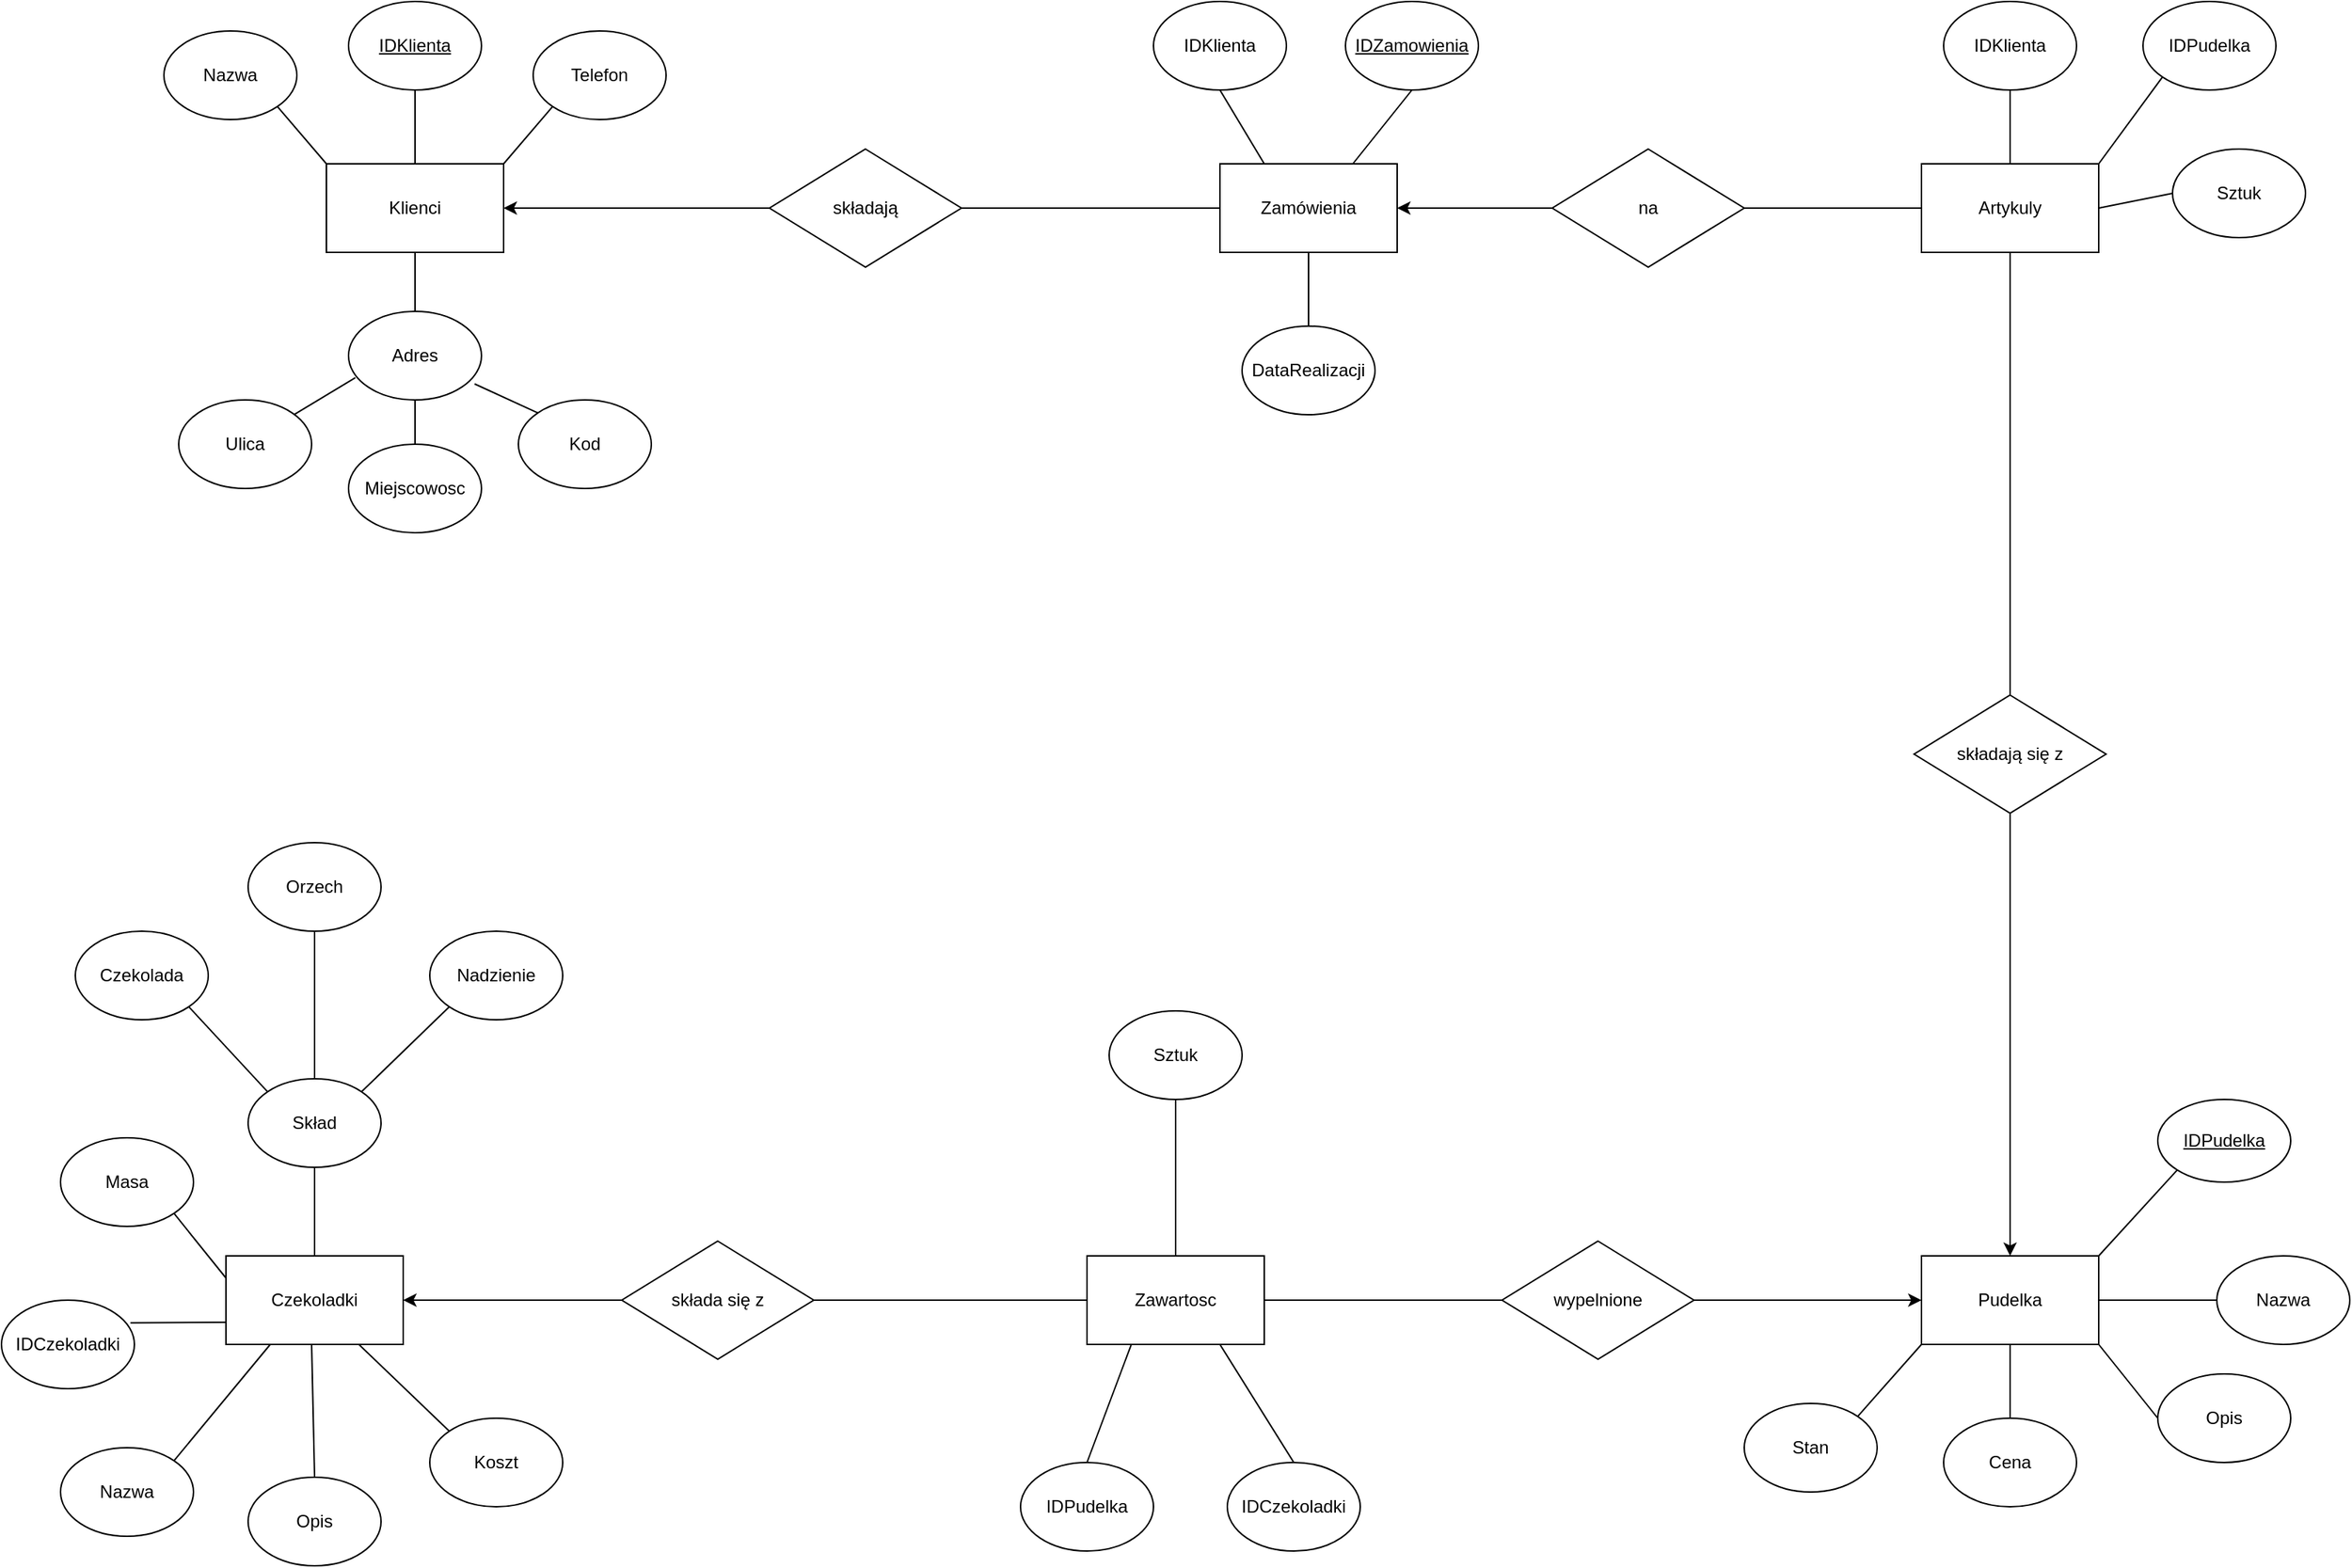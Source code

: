 <mxfile version="17.1.2" type="github">
  <diagram id="R2lEEEUBdFMjLlhIrx00" name="Page-1">
    <mxGraphModel dx="1117" dy="1438" grid="1" gridSize="10" guides="1" tooltips="1" connect="1" arrows="1" fold="1" page="1" pageScale="1" pageWidth="583" pageHeight="827" math="0" shadow="0" extFonts="Permanent Marker^https://fonts.googleapis.com/css?family=Permanent+Marker">
      <root>
        <mxCell id="0" />
        <mxCell id="1" parent="0" />
        <mxCell id="abUERGnJFec2dvyfxDvH-7" value="Klienci" style="rounded=0;whiteSpace=wrap;html=1;" parent="1" vertex="1">
          <mxGeometry x="240" y="-280" width="120" height="60" as="geometry" />
        </mxCell>
        <mxCell id="abUERGnJFec2dvyfxDvH-8" value="Miejscowosc" style="ellipse;whiteSpace=wrap;html=1;" parent="1" vertex="1">
          <mxGeometry x="255" y="-90" width="90" height="60" as="geometry" />
        </mxCell>
        <mxCell id="abUERGnJFec2dvyfxDvH-9" value="Ulica" style="ellipse;whiteSpace=wrap;html=1;" parent="1" vertex="1">
          <mxGeometry x="140" y="-120" width="90" height="60" as="geometry" />
        </mxCell>
        <mxCell id="abUERGnJFec2dvyfxDvH-10" value="Nazwa" style="ellipse;whiteSpace=wrap;html=1;" parent="1" vertex="1">
          <mxGeometry x="130" y="-370" width="90" height="60" as="geometry" />
        </mxCell>
        <mxCell id="abUERGnJFec2dvyfxDvH-11" value="&lt;u&gt;IDKlienta&lt;/u&gt;" style="ellipse;whiteSpace=wrap;html=1;" parent="1" vertex="1">
          <mxGeometry x="255" y="-390" width="90" height="60" as="geometry" />
        </mxCell>
        <mxCell id="abUERGnJFec2dvyfxDvH-12" value="Telefon" style="ellipse;whiteSpace=wrap;html=1;" parent="1" vertex="1">
          <mxGeometry x="380" y="-370" width="90" height="60" as="geometry" />
        </mxCell>
        <mxCell id="abUERGnJFec2dvyfxDvH-13" value="Kod" style="ellipse;whiteSpace=wrap;html=1;" parent="1" vertex="1">
          <mxGeometry x="370" y="-120" width="90" height="60" as="geometry" />
        </mxCell>
        <mxCell id="abUERGnJFec2dvyfxDvH-14" value="" style="endArrow=none;html=1;rounded=0;entryX=0;entryY=1;entryDx=0;entryDy=0;exitX=1;exitY=0;exitDx=0;exitDy=0;" parent="1" source="abUERGnJFec2dvyfxDvH-7" target="abUERGnJFec2dvyfxDvH-12" edge="1">
          <mxGeometry width="50" height="50" relative="1" as="geometry">
            <mxPoint x="280" y="-220" as="sourcePoint" />
            <mxPoint x="330" y="-270" as="targetPoint" />
          </mxGeometry>
        </mxCell>
        <mxCell id="abUERGnJFec2dvyfxDvH-15" value="" style="endArrow=none;html=1;rounded=0;entryX=0.5;entryY=1;entryDx=0;entryDy=0;exitX=0.5;exitY=0;exitDx=0;exitDy=0;" parent="1" source="abUERGnJFec2dvyfxDvH-7" target="abUERGnJFec2dvyfxDvH-11" edge="1">
          <mxGeometry width="50" height="50" relative="1" as="geometry">
            <mxPoint x="280" y="-220" as="sourcePoint" />
            <mxPoint x="330" y="-270" as="targetPoint" />
          </mxGeometry>
        </mxCell>
        <mxCell id="abUERGnJFec2dvyfxDvH-16" value="" style="endArrow=none;html=1;rounded=0;entryX=1;entryY=1;entryDx=0;entryDy=0;exitX=0;exitY=0;exitDx=0;exitDy=0;" parent="1" source="abUERGnJFec2dvyfxDvH-7" target="abUERGnJFec2dvyfxDvH-10" edge="1">
          <mxGeometry width="50" height="50" relative="1" as="geometry">
            <mxPoint x="280" y="-220" as="sourcePoint" />
            <mxPoint x="330" y="-270" as="targetPoint" />
          </mxGeometry>
        </mxCell>
        <mxCell id="abUERGnJFec2dvyfxDvH-17" value="" style="endArrow=none;html=1;rounded=0;entryX=0.051;entryY=0.749;entryDx=0;entryDy=0;entryPerimeter=0;" parent="1" source="abUERGnJFec2dvyfxDvH-9" target="abUERGnJFec2dvyfxDvH-29" edge="1">
          <mxGeometry width="50" height="50" relative="1" as="geometry">
            <mxPoint x="280" y="-220" as="sourcePoint" />
            <mxPoint x="330" y="-270" as="targetPoint" />
          </mxGeometry>
        </mxCell>
        <mxCell id="abUERGnJFec2dvyfxDvH-18" value="" style="endArrow=none;html=1;rounded=0;exitX=0.5;exitY=0;exitDx=0;exitDy=0;entryX=0.5;entryY=1;entryDx=0;entryDy=0;" parent="1" source="abUERGnJFec2dvyfxDvH-8" target="abUERGnJFec2dvyfxDvH-29" edge="1">
          <mxGeometry width="50" height="50" relative="1" as="geometry">
            <mxPoint x="280" y="-220" as="sourcePoint" />
            <mxPoint x="330" y="-270" as="targetPoint" />
          </mxGeometry>
        </mxCell>
        <mxCell id="abUERGnJFec2dvyfxDvH-19" value="" style="endArrow=none;html=1;rounded=0;entryX=0;entryY=0;entryDx=0;entryDy=0;exitX=0.948;exitY=0.819;exitDx=0;exitDy=0;exitPerimeter=0;" parent="1" source="abUERGnJFec2dvyfxDvH-29" target="abUERGnJFec2dvyfxDvH-13" edge="1">
          <mxGeometry width="50" height="50" relative="1" as="geometry">
            <mxPoint x="280" y="-220" as="sourcePoint" />
            <mxPoint x="330" y="-270" as="targetPoint" />
          </mxGeometry>
        </mxCell>
        <mxCell id="abUERGnJFec2dvyfxDvH-22" value="składa się z" style="rhombus;whiteSpace=wrap;html=1;" parent="1" vertex="1">
          <mxGeometry x="440" y="450" width="130" height="80" as="geometry" />
        </mxCell>
        <mxCell id="abUERGnJFec2dvyfxDvH-23" value="na" style="rhombus;whiteSpace=wrap;html=1;" parent="1" vertex="1">
          <mxGeometry x="1070" y="-290" width="130" height="80" as="geometry" />
        </mxCell>
        <mxCell id="abUERGnJFec2dvyfxDvH-24" value="wypelnione" style="rhombus;whiteSpace=wrap;html=1;" parent="1" vertex="1">
          <mxGeometry x="1036" y="450" width="130" height="80" as="geometry" />
        </mxCell>
        <mxCell id="abUERGnJFec2dvyfxDvH-25" value="" style="endArrow=classic;html=1;rounded=0;entryX=1;entryY=0.5;entryDx=0;entryDy=0;exitX=0;exitY=0.5;exitDx=0;exitDy=0;" parent="1" source="abUERGnJFec2dvyfxDvH-20" target="abUERGnJFec2dvyfxDvH-7" edge="1">
          <mxGeometry width="50" height="50" relative="1" as="geometry">
            <mxPoint x="400" y="-240" as="sourcePoint" />
            <mxPoint x="450" y="-290" as="targetPoint" />
          </mxGeometry>
        </mxCell>
        <mxCell id="abUERGnJFec2dvyfxDvH-26" value="" style="endArrow=none;html=1;rounded=0;entryX=0;entryY=0.5;entryDx=0;entryDy=0;startArrow=none;" parent="1" source="abUERGnJFec2dvyfxDvH-20" target="abUERGnJFec2dvyfxDvH-27" edge="1">
          <mxGeometry width="50" height="50" relative="1" as="geometry">
            <mxPoint x="610" y="-250" as="sourcePoint" />
            <mxPoint x="750" y="-250" as="targetPoint" />
            <Array as="points" />
          </mxGeometry>
        </mxCell>
        <mxCell id="abUERGnJFec2dvyfxDvH-27" value="Zamówienia" style="rounded=0;whiteSpace=wrap;html=1;" parent="1" vertex="1">
          <mxGeometry x="845" y="-280" width="120" height="60" as="geometry" />
        </mxCell>
        <mxCell id="abUERGnJFec2dvyfxDvH-29" value="Adres" style="ellipse;whiteSpace=wrap;html=1;" parent="1" vertex="1">
          <mxGeometry x="255" y="-180" width="90" height="60" as="geometry" />
        </mxCell>
        <mxCell id="abUERGnJFec2dvyfxDvH-30" value="" style="endArrow=none;html=1;rounded=0;entryX=0.5;entryY=1;entryDx=0;entryDy=0;exitX=0.5;exitY=0;exitDx=0;exitDy=0;" parent="1" source="abUERGnJFec2dvyfxDvH-29" target="abUERGnJFec2dvyfxDvH-7" edge="1">
          <mxGeometry width="50" height="50" relative="1" as="geometry">
            <mxPoint x="290" y="-180" as="sourcePoint" />
            <mxPoint x="340" y="-230" as="targetPoint" />
          </mxGeometry>
        </mxCell>
        <mxCell id="abUERGnJFec2dvyfxDvH-20" value="składają" style="rhombus;whiteSpace=wrap;html=1;" parent="1" vertex="1">
          <mxGeometry x="540" y="-290" width="130" height="80" as="geometry" />
        </mxCell>
        <mxCell id="abUERGnJFec2dvyfxDvH-33" value="DataRealizacji" style="ellipse;whiteSpace=wrap;html=1;" parent="1" vertex="1">
          <mxGeometry x="860" y="-170" width="90" height="60" as="geometry" />
        </mxCell>
        <mxCell id="abUERGnJFec2dvyfxDvH-34" value="&lt;u&gt;IDZamowienia&lt;/u&gt;" style="ellipse;whiteSpace=wrap;html=1;" parent="1" vertex="1">
          <mxGeometry x="930" y="-390" width="90" height="60" as="geometry" />
        </mxCell>
        <mxCell id="abUERGnJFec2dvyfxDvH-35" value="IDKlienta" style="ellipse;whiteSpace=wrap;html=1;" parent="1" vertex="1">
          <mxGeometry x="800" y="-390" width="90" height="60" as="geometry" />
        </mxCell>
        <mxCell id="abUERGnJFec2dvyfxDvH-36" value="" style="endArrow=none;html=1;rounded=0;entryX=0.5;entryY=1;entryDx=0;entryDy=0;exitX=0.25;exitY=0;exitDx=0;exitDy=0;" parent="1" source="abUERGnJFec2dvyfxDvH-27" target="abUERGnJFec2dvyfxDvH-35" edge="1">
          <mxGeometry width="50" height="50" relative="1" as="geometry">
            <mxPoint x="500" y="-170" as="sourcePoint" />
            <mxPoint x="550" y="-220" as="targetPoint" />
          </mxGeometry>
        </mxCell>
        <mxCell id="abUERGnJFec2dvyfxDvH-37" value="" style="endArrow=none;html=1;rounded=0;entryX=0.5;entryY=1;entryDx=0;entryDy=0;exitX=0.75;exitY=0;exitDx=0;exitDy=0;" parent="1" source="abUERGnJFec2dvyfxDvH-27" target="abUERGnJFec2dvyfxDvH-34" edge="1">
          <mxGeometry width="50" height="50" relative="1" as="geometry">
            <mxPoint x="910" y="-270" as="sourcePoint" />
            <mxPoint x="960" y="-320" as="targetPoint" />
          </mxGeometry>
        </mxCell>
        <mxCell id="abUERGnJFec2dvyfxDvH-38" value="" style="endArrow=none;html=1;rounded=0;exitX=0.5;exitY=0;exitDx=0;exitDy=0;entryX=0.5;entryY=1;entryDx=0;entryDy=0;" parent="1" source="abUERGnJFec2dvyfxDvH-33" target="abUERGnJFec2dvyfxDvH-27" edge="1">
          <mxGeometry width="50" height="50" relative="1" as="geometry">
            <mxPoint x="500" y="-170" as="sourcePoint" />
            <mxPoint x="550" y="-220" as="targetPoint" />
          </mxGeometry>
        </mxCell>
        <mxCell id="abUERGnJFec2dvyfxDvH-39" value="" style="endArrow=classic;html=1;rounded=0;entryX=1;entryY=0.5;entryDx=0;entryDy=0;exitX=0;exitY=0.5;exitDx=0;exitDy=0;" parent="1" source="abUERGnJFec2dvyfxDvH-23" target="abUERGnJFec2dvyfxDvH-27" edge="1">
          <mxGeometry width="50" height="50" relative="1" as="geometry">
            <mxPoint x="680" y="-170" as="sourcePoint" />
            <mxPoint x="730" y="-220" as="targetPoint" />
          </mxGeometry>
        </mxCell>
        <mxCell id="abUERGnJFec2dvyfxDvH-40" value="" style="endArrow=none;html=1;rounded=0;entryX=1;entryY=0.5;entryDx=0;entryDy=0;exitX=0;exitY=0.5;exitDx=0;exitDy=0;" parent="1" source="abUERGnJFec2dvyfxDvH-41" target="abUERGnJFec2dvyfxDvH-23" edge="1">
          <mxGeometry width="50" height="50" relative="1" as="geometry">
            <mxPoint x="680" y="-170" as="sourcePoint" />
            <mxPoint x="730" y="-220" as="targetPoint" />
          </mxGeometry>
        </mxCell>
        <mxCell id="abUERGnJFec2dvyfxDvH-41" value="Artykuly" style="rounded=0;whiteSpace=wrap;html=1;" parent="1" vertex="1">
          <mxGeometry x="1320" y="-280" width="120" height="60" as="geometry" />
        </mxCell>
        <mxCell id="8hP7hutCpW1YsfkcWPiX-1" value="składają się z" style="rhombus;whiteSpace=wrap;html=1;" vertex="1" parent="1">
          <mxGeometry x="1315" y="80" width="130" height="80" as="geometry" />
        </mxCell>
        <mxCell id="8hP7hutCpW1YsfkcWPiX-3" value="IDKlienta" style="ellipse;whiteSpace=wrap;html=1;" vertex="1" parent="1">
          <mxGeometry x="1335" y="-390" width="90" height="60" as="geometry" />
        </mxCell>
        <mxCell id="8hP7hutCpW1YsfkcWPiX-4" value="IDPudelka" style="ellipse;whiteSpace=wrap;html=1;" vertex="1" parent="1">
          <mxGeometry x="1470" y="-390" width="90" height="60" as="geometry" />
        </mxCell>
        <mxCell id="8hP7hutCpW1YsfkcWPiX-5" value="Sztuk" style="ellipse;whiteSpace=wrap;html=1;" vertex="1" parent="1">
          <mxGeometry x="1490" y="-290" width="90" height="60" as="geometry" />
        </mxCell>
        <mxCell id="8hP7hutCpW1YsfkcWPiX-6" value="" style="endArrow=none;html=1;rounded=0;entryX=0.5;entryY=1;entryDx=0;entryDy=0;exitX=0.5;exitY=0;exitDx=0;exitDy=0;" edge="1" parent="1" source="abUERGnJFec2dvyfxDvH-41" target="8hP7hutCpW1YsfkcWPiX-3">
          <mxGeometry width="50" height="50" relative="1" as="geometry">
            <mxPoint x="1240" y="-140" as="sourcePoint" />
            <mxPoint x="1290" y="-190" as="targetPoint" />
          </mxGeometry>
        </mxCell>
        <mxCell id="8hP7hutCpW1YsfkcWPiX-7" value="" style="endArrow=none;html=1;rounded=0;entryX=0;entryY=1;entryDx=0;entryDy=0;exitX=1;exitY=0;exitDx=0;exitDy=0;" edge="1" parent="1" source="abUERGnJFec2dvyfxDvH-41" target="8hP7hutCpW1YsfkcWPiX-4">
          <mxGeometry width="50" height="50" relative="1" as="geometry">
            <mxPoint x="1240" y="-140" as="sourcePoint" />
            <mxPoint x="1290" y="-190" as="targetPoint" />
          </mxGeometry>
        </mxCell>
        <mxCell id="8hP7hutCpW1YsfkcWPiX-8" value="" style="endArrow=none;html=1;rounded=0;entryX=0;entryY=0.5;entryDx=0;entryDy=0;exitX=1;exitY=0.5;exitDx=0;exitDy=0;" edge="1" parent="1" source="abUERGnJFec2dvyfxDvH-41" target="8hP7hutCpW1YsfkcWPiX-5">
          <mxGeometry width="50" height="50" relative="1" as="geometry">
            <mxPoint x="1240" y="-140" as="sourcePoint" />
            <mxPoint x="1290" y="-190" as="targetPoint" />
          </mxGeometry>
        </mxCell>
        <mxCell id="8hP7hutCpW1YsfkcWPiX-9" value="" style="endArrow=none;html=1;rounded=0;entryX=0.5;entryY=1;entryDx=0;entryDy=0;exitX=0.5;exitY=0;exitDx=0;exitDy=0;" edge="1" parent="1" source="8hP7hutCpW1YsfkcWPiX-1" target="abUERGnJFec2dvyfxDvH-41">
          <mxGeometry width="50" height="50" relative="1" as="geometry">
            <mxPoint x="870" y="-140" as="sourcePoint" />
            <mxPoint x="920" y="-190" as="targetPoint" />
          </mxGeometry>
        </mxCell>
        <mxCell id="8hP7hutCpW1YsfkcWPiX-10" value="Pudelka" style="rounded=0;whiteSpace=wrap;html=1;" vertex="1" parent="1">
          <mxGeometry x="1320" y="460" width="120" height="60" as="geometry" />
        </mxCell>
        <mxCell id="8hP7hutCpW1YsfkcWPiX-11" value="" style="endArrow=classic;html=1;rounded=0;entryX=0.5;entryY=0;entryDx=0;entryDy=0;exitX=0.5;exitY=1;exitDx=0;exitDy=0;" edge="1" parent="1" source="8hP7hutCpW1YsfkcWPiX-1" target="8hP7hutCpW1YsfkcWPiX-10">
          <mxGeometry width="50" height="50" relative="1" as="geometry">
            <mxPoint x="870" y="140" as="sourcePoint" />
            <mxPoint x="920" y="90" as="targetPoint" />
          </mxGeometry>
        </mxCell>
        <mxCell id="8hP7hutCpW1YsfkcWPiX-13" value="Stan" style="ellipse;whiteSpace=wrap;html=1;" vertex="1" parent="1">
          <mxGeometry x="1200" y="560" width="90" height="60" as="geometry" />
        </mxCell>
        <mxCell id="8hP7hutCpW1YsfkcWPiX-14" value="Cena" style="ellipse;whiteSpace=wrap;html=1;" vertex="1" parent="1">
          <mxGeometry x="1335" y="570" width="90" height="60" as="geometry" />
        </mxCell>
        <mxCell id="8hP7hutCpW1YsfkcWPiX-15" value="&lt;u&gt;IDPudelka&lt;/u&gt;" style="ellipse;whiteSpace=wrap;html=1;" vertex="1" parent="1">
          <mxGeometry x="1480" y="354" width="90" height="56" as="geometry" />
        </mxCell>
        <mxCell id="8hP7hutCpW1YsfkcWPiX-16" value="Opis" style="ellipse;whiteSpace=wrap;html=1;" vertex="1" parent="1">
          <mxGeometry x="1480" y="540" width="90" height="60" as="geometry" />
        </mxCell>
        <mxCell id="8hP7hutCpW1YsfkcWPiX-17" value="Nazwa" style="ellipse;whiteSpace=wrap;html=1;" vertex="1" parent="1">
          <mxGeometry x="1520" y="460" width="90" height="60" as="geometry" />
        </mxCell>
        <mxCell id="8hP7hutCpW1YsfkcWPiX-18" value="" style="endArrow=none;html=1;rounded=0;entryX=0;entryY=1;entryDx=0;entryDy=0;exitX=1;exitY=0;exitDx=0;exitDy=0;" edge="1" parent="1" source="8hP7hutCpW1YsfkcWPiX-13" target="8hP7hutCpW1YsfkcWPiX-10">
          <mxGeometry width="50" height="50" relative="1" as="geometry">
            <mxPoint x="840" y="310" as="sourcePoint" />
            <mxPoint x="900" y="250" as="targetPoint" />
          </mxGeometry>
        </mxCell>
        <mxCell id="8hP7hutCpW1YsfkcWPiX-19" value="" style="endArrow=none;html=1;rounded=0;entryX=0;entryY=1;entryDx=0;entryDy=0;exitX=1;exitY=0;exitDx=0;exitDy=0;" edge="1" parent="1" source="8hP7hutCpW1YsfkcWPiX-10" target="8hP7hutCpW1YsfkcWPiX-15">
          <mxGeometry width="50" height="50" relative="1" as="geometry">
            <mxPoint x="840" y="310" as="sourcePoint" />
            <mxPoint x="890" y="260" as="targetPoint" />
          </mxGeometry>
        </mxCell>
        <mxCell id="8hP7hutCpW1YsfkcWPiX-20" value="" style="endArrow=none;html=1;rounded=0;entryX=0.5;entryY=0;entryDx=0;entryDy=0;exitX=0.5;exitY=1;exitDx=0;exitDy=0;" edge="1" parent="1" source="8hP7hutCpW1YsfkcWPiX-10" target="8hP7hutCpW1YsfkcWPiX-14">
          <mxGeometry width="50" height="50" relative="1" as="geometry">
            <mxPoint x="840" y="310" as="sourcePoint" />
            <mxPoint x="890" y="260" as="targetPoint" />
          </mxGeometry>
        </mxCell>
        <mxCell id="8hP7hutCpW1YsfkcWPiX-21" value="" style="endArrow=none;html=1;rounded=0;entryX=0;entryY=0.5;entryDx=0;entryDy=0;exitX=1;exitY=1;exitDx=0;exitDy=0;" edge="1" parent="1" source="8hP7hutCpW1YsfkcWPiX-10" target="8hP7hutCpW1YsfkcWPiX-16">
          <mxGeometry width="50" height="50" relative="1" as="geometry">
            <mxPoint x="840" y="310" as="sourcePoint" />
            <mxPoint x="890" y="260" as="targetPoint" />
          </mxGeometry>
        </mxCell>
        <mxCell id="8hP7hutCpW1YsfkcWPiX-22" value="" style="endArrow=none;html=1;rounded=0;entryX=0;entryY=0.5;entryDx=0;entryDy=0;exitX=1;exitY=0.5;exitDx=0;exitDy=0;" edge="1" parent="1" source="8hP7hutCpW1YsfkcWPiX-10" target="8hP7hutCpW1YsfkcWPiX-17">
          <mxGeometry width="50" height="50" relative="1" as="geometry">
            <mxPoint x="840" y="310" as="sourcePoint" />
            <mxPoint x="890" y="260" as="targetPoint" />
          </mxGeometry>
        </mxCell>
        <mxCell id="8hP7hutCpW1YsfkcWPiX-23" value="Zawartosc" style="rounded=0;whiteSpace=wrap;html=1;" vertex="1" parent="1">
          <mxGeometry x="755" y="460" width="120" height="60" as="geometry" />
        </mxCell>
        <mxCell id="8hP7hutCpW1YsfkcWPiX-24" value="Czekoladki" style="rounded=0;whiteSpace=wrap;html=1;" vertex="1" parent="1">
          <mxGeometry x="172" y="460" width="120" height="60" as="geometry" />
        </mxCell>
        <mxCell id="8hP7hutCpW1YsfkcWPiX-25" value="" style="endArrow=classic;html=1;rounded=0;entryX=0;entryY=0.5;entryDx=0;entryDy=0;exitX=1;exitY=0.5;exitDx=0;exitDy=0;" edge="1" parent="1" source="abUERGnJFec2dvyfxDvH-24" target="8hP7hutCpW1YsfkcWPiX-10">
          <mxGeometry width="50" height="50" relative="1" as="geometry">
            <mxPoint x="840" y="310" as="sourcePoint" />
            <mxPoint x="890" y="260" as="targetPoint" />
          </mxGeometry>
        </mxCell>
        <mxCell id="8hP7hutCpW1YsfkcWPiX-26" value="" style="endArrow=none;html=1;rounded=0;entryX=0;entryY=0.5;entryDx=0;entryDy=0;exitX=1;exitY=0.5;exitDx=0;exitDy=0;" edge="1" parent="1" source="8hP7hutCpW1YsfkcWPiX-23" target="abUERGnJFec2dvyfxDvH-24">
          <mxGeometry width="50" height="50" relative="1" as="geometry">
            <mxPoint x="840" y="310" as="sourcePoint" />
            <mxPoint x="890" y="260" as="targetPoint" />
          </mxGeometry>
        </mxCell>
        <mxCell id="8hP7hutCpW1YsfkcWPiX-27" value="Sztuk" style="ellipse;whiteSpace=wrap;html=1;" vertex="1" parent="1">
          <mxGeometry x="770" y="294" width="90" height="60" as="geometry" />
        </mxCell>
        <mxCell id="8hP7hutCpW1YsfkcWPiX-28" value="IDCzekoladki" style="ellipse;whiteSpace=wrap;html=1;" vertex="1" parent="1">
          <mxGeometry x="850" y="600" width="90" height="60" as="geometry" />
        </mxCell>
        <mxCell id="8hP7hutCpW1YsfkcWPiX-29" value="IDPudelka" style="ellipse;whiteSpace=wrap;html=1;" vertex="1" parent="1">
          <mxGeometry x="710" y="600" width="90" height="60" as="geometry" />
        </mxCell>
        <mxCell id="8hP7hutCpW1YsfkcWPiX-30" value="" style="endArrow=none;html=1;rounded=0;exitX=0.5;exitY=0;exitDx=0;exitDy=0;entryX=0.5;entryY=1;entryDx=0;entryDy=0;" edge="1" parent="1" source="8hP7hutCpW1YsfkcWPiX-23" target="8hP7hutCpW1YsfkcWPiX-27">
          <mxGeometry width="50" height="50" relative="1" as="geometry">
            <mxPoint x="840" y="310" as="sourcePoint" />
            <mxPoint x="890" y="260" as="targetPoint" />
          </mxGeometry>
        </mxCell>
        <mxCell id="8hP7hutCpW1YsfkcWPiX-31" value="" style="endArrow=none;html=1;rounded=0;entryX=0.25;entryY=1;entryDx=0;entryDy=0;exitX=0.5;exitY=0;exitDx=0;exitDy=0;" edge="1" parent="1" source="8hP7hutCpW1YsfkcWPiX-29" target="8hP7hutCpW1YsfkcWPiX-23">
          <mxGeometry width="50" height="50" relative="1" as="geometry">
            <mxPoint x="840" y="310" as="sourcePoint" />
            <mxPoint x="890" y="260" as="targetPoint" />
          </mxGeometry>
        </mxCell>
        <mxCell id="8hP7hutCpW1YsfkcWPiX-32" value="" style="endArrow=none;html=1;rounded=0;exitX=0.5;exitY=0;exitDx=0;exitDy=0;entryX=0.75;entryY=1;entryDx=0;entryDy=0;" edge="1" parent="1" source="8hP7hutCpW1YsfkcWPiX-28" target="8hP7hutCpW1YsfkcWPiX-23">
          <mxGeometry width="50" height="50" relative="1" as="geometry">
            <mxPoint x="840" y="310" as="sourcePoint" />
            <mxPoint x="890" y="260" as="targetPoint" />
          </mxGeometry>
        </mxCell>
        <mxCell id="8hP7hutCpW1YsfkcWPiX-33" value="" style="endArrow=none;html=1;rounded=0;exitX=1;exitY=0.5;exitDx=0;exitDy=0;entryX=0;entryY=0.5;entryDx=0;entryDy=0;" edge="1" parent="1" source="abUERGnJFec2dvyfxDvH-22" target="8hP7hutCpW1YsfkcWPiX-23">
          <mxGeometry width="50" height="50" relative="1" as="geometry">
            <mxPoint x="840" y="310" as="sourcePoint" />
            <mxPoint x="890" y="260" as="targetPoint" />
          </mxGeometry>
        </mxCell>
        <mxCell id="8hP7hutCpW1YsfkcWPiX-35" value="" style="endArrow=classic;html=1;rounded=0;entryX=1;entryY=0.5;entryDx=0;entryDy=0;exitX=0;exitY=0.5;exitDx=0;exitDy=0;" edge="1" parent="1" source="abUERGnJFec2dvyfxDvH-22" target="8hP7hutCpW1YsfkcWPiX-24">
          <mxGeometry width="50" height="50" relative="1" as="geometry">
            <mxPoint x="840" y="310" as="sourcePoint" />
            <mxPoint x="890" y="260" as="targetPoint" />
          </mxGeometry>
        </mxCell>
        <mxCell id="8hP7hutCpW1YsfkcWPiX-36" value="Nazwa" style="ellipse;whiteSpace=wrap;html=1;" vertex="1" parent="1">
          <mxGeometry x="60" y="590" width="90" height="60" as="geometry" />
        </mxCell>
        <mxCell id="8hP7hutCpW1YsfkcWPiX-37" value="Opis" style="ellipse;whiteSpace=wrap;html=1;" vertex="1" parent="1">
          <mxGeometry x="187" y="610" width="90" height="60" as="geometry" />
        </mxCell>
        <mxCell id="8hP7hutCpW1YsfkcWPiX-38" value="Koszt" style="ellipse;whiteSpace=wrap;html=1;" vertex="1" parent="1">
          <mxGeometry x="310" y="570" width="90" height="60" as="geometry" />
        </mxCell>
        <mxCell id="8hP7hutCpW1YsfkcWPiX-39" value="Nadzienie" style="ellipse;whiteSpace=wrap;html=1;" vertex="1" parent="1">
          <mxGeometry x="310" y="240" width="90" height="60" as="geometry" />
        </mxCell>
        <mxCell id="8hP7hutCpW1YsfkcWPiX-40" value="Orzech" style="ellipse;whiteSpace=wrap;html=1;" vertex="1" parent="1">
          <mxGeometry x="187" y="180" width="90" height="60" as="geometry" />
        </mxCell>
        <mxCell id="8hP7hutCpW1YsfkcWPiX-41" value="Czekolada" style="ellipse;whiteSpace=wrap;html=1;" vertex="1" parent="1">
          <mxGeometry x="70" y="240" width="90" height="60" as="geometry" />
        </mxCell>
        <mxCell id="8hP7hutCpW1YsfkcWPiX-42" value="Skład" style="ellipse;whiteSpace=wrap;html=1;" vertex="1" parent="1">
          <mxGeometry x="187" y="340" width="90" height="60" as="geometry" />
        </mxCell>
        <mxCell id="8hP7hutCpW1YsfkcWPiX-43" value="" style="endArrow=none;html=1;rounded=0;exitX=1;exitY=0;exitDx=0;exitDy=0;entryX=0;entryY=1;entryDx=0;entryDy=0;" edge="1" parent="1" source="8hP7hutCpW1YsfkcWPiX-42" target="8hP7hutCpW1YsfkcWPiX-39">
          <mxGeometry width="50" height="50" relative="1" as="geometry">
            <mxPoint x="840" y="30" as="sourcePoint" />
            <mxPoint x="890" y="-20" as="targetPoint" />
          </mxGeometry>
        </mxCell>
        <mxCell id="8hP7hutCpW1YsfkcWPiX-44" value="" style="endArrow=none;html=1;rounded=0;exitX=0.5;exitY=0;exitDx=0;exitDy=0;entryX=0.5;entryY=1;entryDx=0;entryDy=0;" edge="1" parent="1" source="8hP7hutCpW1YsfkcWPiX-42" target="8hP7hutCpW1YsfkcWPiX-40">
          <mxGeometry width="50" height="50" relative="1" as="geometry">
            <mxPoint x="273.82" y="358.787" as="sourcePoint" />
            <mxPoint x="333.18" y="301.213" as="targetPoint" />
          </mxGeometry>
        </mxCell>
        <mxCell id="8hP7hutCpW1YsfkcWPiX-45" value="" style="endArrow=none;html=1;rounded=0;exitX=0;exitY=0;exitDx=0;exitDy=0;entryX=1;entryY=1;entryDx=0;entryDy=0;" edge="1" parent="1" source="8hP7hutCpW1YsfkcWPiX-42" target="8hP7hutCpW1YsfkcWPiX-41">
          <mxGeometry width="50" height="50" relative="1" as="geometry">
            <mxPoint x="283.82" y="368.787" as="sourcePoint" />
            <mxPoint x="343.18" y="311.213" as="targetPoint" />
          </mxGeometry>
        </mxCell>
        <mxCell id="8hP7hutCpW1YsfkcWPiX-46" value="" style="endArrow=none;html=1;rounded=0;exitX=0.5;exitY=0;exitDx=0;exitDy=0;entryX=0.5;entryY=1;entryDx=0;entryDy=0;" edge="1" parent="1" source="8hP7hutCpW1YsfkcWPiX-24" target="8hP7hutCpW1YsfkcWPiX-42">
          <mxGeometry width="50" height="50" relative="1" as="geometry">
            <mxPoint x="293.82" y="378.787" as="sourcePoint" />
            <mxPoint x="353.18" y="321.213" as="targetPoint" />
          </mxGeometry>
        </mxCell>
        <mxCell id="8hP7hutCpW1YsfkcWPiX-48" value="Masa" style="ellipse;whiteSpace=wrap;html=1;" vertex="1" parent="1">
          <mxGeometry x="60" y="380" width="90" height="60" as="geometry" />
        </mxCell>
        <mxCell id="8hP7hutCpW1YsfkcWPiX-49" value="IDCzekoladki" style="ellipse;whiteSpace=wrap;html=1;" vertex="1" parent="1">
          <mxGeometry x="20" y="490" width="90" height="60" as="geometry" />
        </mxCell>
        <mxCell id="8hP7hutCpW1YsfkcWPiX-50" value="" style="endArrow=none;html=1;rounded=0;exitX=0;exitY=0.25;exitDx=0;exitDy=0;entryX=1;entryY=1;entryDx=0;entryDy=0;" edge="1" parent="1" source="8hP7hutCpW1YsfkcWPiX-24" target="8hP7hutCpW1YsfkcWPiX-48">
          <mxGeometry width="50" height="50" relative="1" as="geometry">
            <mxPoint x="840" y="310" as="sourcePoint" />
            <mxPoint x="890" y="260" as="targetPoint" />
          </mxGeometry>
        </mxCell>
        <mxCell id="8hP7hutCpW1YsfkcWPiX-53" value="" style="endArrow=none;html=1;rounded=0;exitX=0;exitY=0.75;exitDx=0;exitDy=0;entryX=0.97;entryY=0.256;entryDx=0;entryDy=0;entryPerimeter=0;" edge="1" parent="1" source="8hP7hutCpW1YsfkcWPiX-24" target="8hP7hutCpW1YsfkcWPiX-49">
          <mxGeometry width="50" height="50" relative="1" as="geometry">
            <mxPoint x="182" y="485" as="sourcePoint" />
            <mxPoint x="126.82" y="461.213" as="targetPoint" />
          </mxGeometry>
        </mxCell>
        <mxCell id="8hP7hutCpW1YsfkcWPiX-54" value="" style="endArrow=none;html=1;rounded=0;exitX=0.25;exitY=1;exitDx=0;exitDy=0;entryX=1;entryY=0;entryDx=0;entryDy=0;" edge="1" parent="1" source="8hP7hutCpW1YsfkcWPiX-24" target="8hP7hutCpW1YsfkcWPiX-36">
          <mxGeometry width="50" height="50" relative="1" as="geometry">
            <mxPoint x="192" y="495" as="sourcePoint" />
            <mxPoint x="136.82" y="471.213" as="targetPoint" />
          </mxGeometry>
        </mxCell>
        <mxCell id="8hP7hutCpW1YsfkcWPiX-55" value="" style="endArrow=none;html=1;rounded=0;entryX=0.5;entryY=0;entryDx=0;entryDy=0;" edge="1" parent="1" target="8hP7hutCpW1YsfkcWPiX-37">
          <mxGeometry width="50" height="50" relative="1" as="geometry">
            <mxPoint x="230" y="520" as="sourcePoint" />
            <mxPoint x="146.82" y="481.213" as="targetPoint" />
          </mxGeometry>
        </mxCell>
        <mxCell id="8hP7hutCpW1YsfkcWPiX-56" value="" style="endArrow=none;html=1;rounded=0;exitX=0.75;exitY=1;exitDx=0;exitDy=0;entryX=0;entryY=0;entryDx=0;entryDy=0;" edge="1" parent="1" source="8hP7hutCpW1YsfkcWPiX-24" target="8hP7hutCpW1YsfkcWPiX-38">
          <mxGeometry width="50" height="50" relative="1" as="geometry">
            <mxPoint x="212" y="515" as="sourcePoint" />
            <mxPoint x="156.82" y="491.213" as="targetPoint" />
          </mxGeometry>
        </mxCell>
      </root>
    </mxGraphModel>
  </diagram>
</mxfile>
